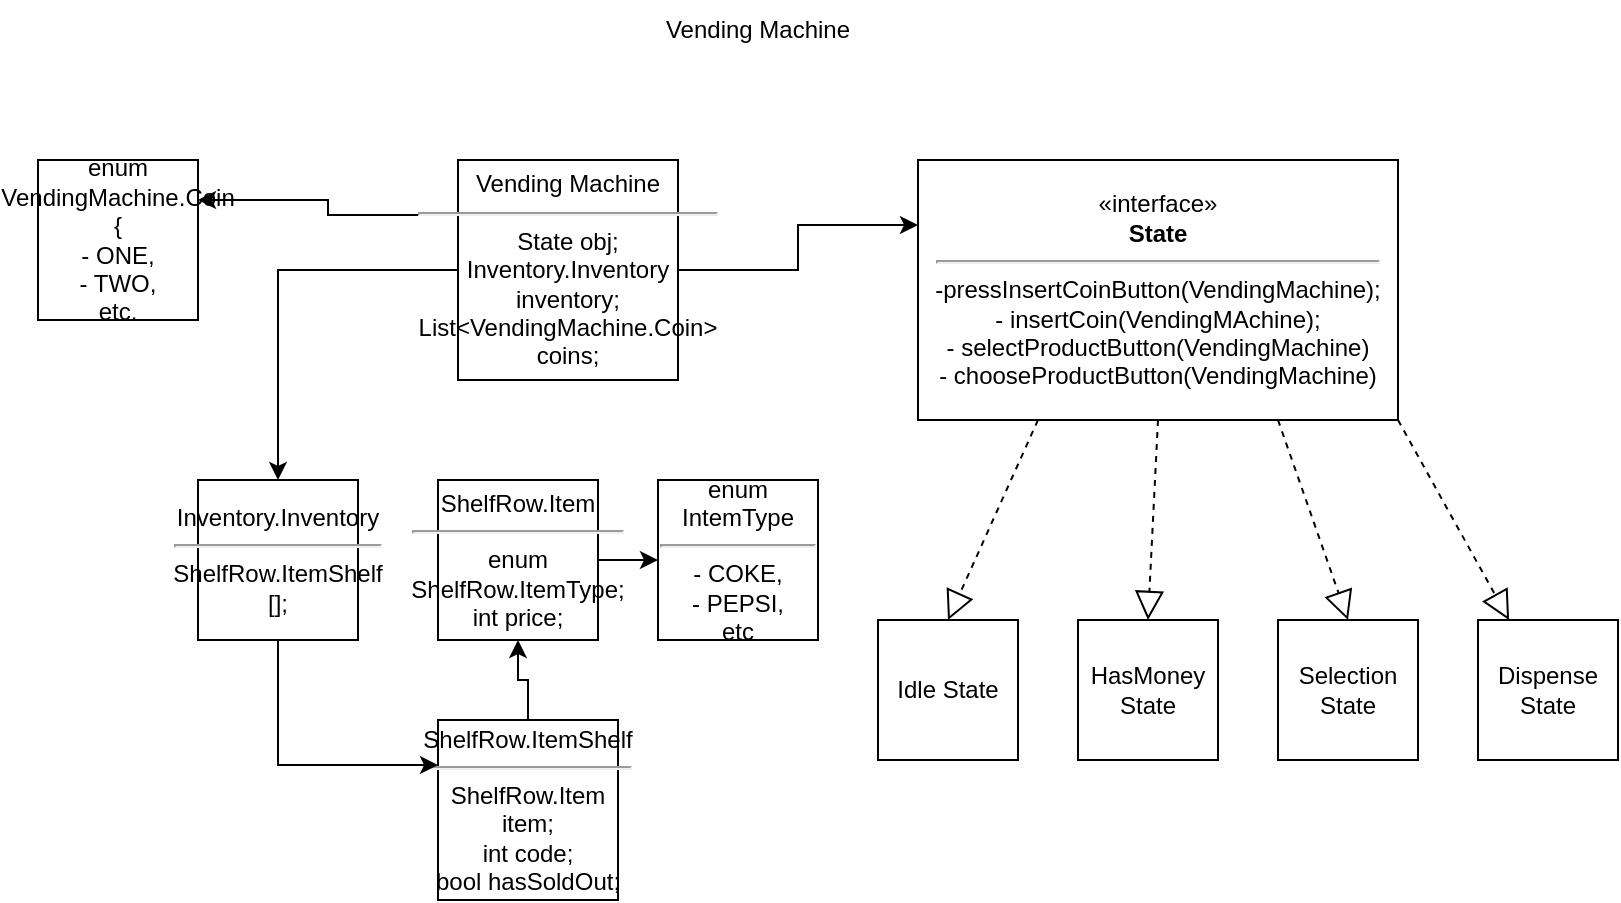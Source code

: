 <mxfile version="24.7.5">
  <diagram id="C5RBs43oDa-KdzZeNtuy" name="Page-1">
    <mxGraphModel dx="1877" dy="621" grid="1" gridSize="10" guides="1" tooltips="1" connect="1" arrows="1" fold="1" page="1" pageScale="1" pageWidth="827" pageHeight="1169" math="0" shadow="0">
      <root>
        <mxCell id="WIyWlLk6GJQsqaUBKTNV-0" />
        <mxCell id="WIyWlLk6GJQsqaUBKTNV-1" parent="WIyWlLk6GJQsqaUBKTNV-0" />
        <mxCell id="GVwdnQRBwJA8LW9Tv3zb-11" style="edgeStyle=orthogonalEdgeStyle;rounded=0;orthogonalLoop=1;jettySize=auto;html=1;exitX=1;exitY=0.5;exitDx=0;exitDy=0;entryX=0;entryY=0.25;entryDx=0;entryDy=0;" edge="1" parent="WIyWlLk6GJQsqaUBKTNV-1" source="GVwdnQRBwJA8LW9Tv3zb-0" target="GVwdnQRBwJA8LW9Tv3zb-1">
          <mxGeometry relative="1" as="geometry" />
        </mxCell>
        <mxCell id="GVwdnQRBwJA8LW9Tv3zb-19" style="edgeStyle=orthogonalEdgeStyle;rounded=0;orthogonalLoop=1;jettySize=auto;html=1;exitX=0;exitY=0.5;exitDx=0;exitDy=0;entryX=0.5;entryY=0;entryDx=0;entryDy=0;" edge="1" parent="WIyWlLk6GJQsqaUBKTNV-1" source="GVwdnQRBwJA8LW9Tv3zb-0" target="GVwdnQRBwJA8LW9Tv3zb-17">
          <mxGeometry relative="1" as="geometry" />
        </mxCell>
        <mxCell id="GVwdnQRBwJA8LW9Tv3zb-21" style="edgeStyle=orthogonalEdgeStyle;rounded=0;orthogonalLoop=1;jettySize=auto;html=1;exitX=0;exitY=0.25;exitDx=0;exitDy=0;entryX=1;entryY=0.25;entryDx=0;entryDy=0;" edge="1" parent="WIyWlLk6GJQsqaUBKTNV-1" source="GVwdnQRBwJA8LW9Tv3zb-0" target="GVwdnQRBwJA8LW9Tv3zb-20">
          <mxGeometry relative="1" as="geometry" />
        </mxCell>
        <mxCell id="GVwdnQRBwJA8LW9Tv3zb-0" value="Vending Machine&lt;hr&gt;State obj;&lt;div&gt;Inventory.Inventory inventory;&lt;/div&gt;&lt;div&gt;List&amp;lt;VendingMachine.Coin&amp;gt; coins;&lt;/div&gt;" style="whiteSpace=wrap;html=1;aspect=fixed;" vertex="1" parent="WIyWlLk6GJQsqaUBKTNV-1">
          <mxGeometry x="50" y="80" width="110" height="110" as="geometry" />
        </mxCell>
        <mxCell id="GVwdnQRBwJA8LW9Tv3zb-1" value="«interface»&lt;br&gt;&lt;b&gt;State&lt;/b&gt;&lt;hr&gt;-pressInsertCoinButton(VendingMachine);&lt;div&gt;- insertCoin(VendingMAchine);&lt;/div&gt;&lt;div&gt;- selectProductButton(VendingMachine)&lt;/div&gt;&lt;div&gt;- chooseProductButton(VendingMachine)&lt;/div&gt;" style="html=1;whiteSpace=wrap;" vertex="1" parent="WIyWlLk6GJQsqaUBKTNV-1">
          <mxGeometry x="280" y="80" width="240" height="130" as="geometry" />
        </mxCell>
        <mxCell id="GVwdnQRBwJA8LW9Tv3zb-2" value="Idle State" style="whiteSpace=wrap;html=1;aspect=fixed;" vertex="1" parent="WIyWlLk6GJQsqaUBKTNV-1">
          <mxGeometry x="260" y="310" width="70" height="70" as="geometry" />
        </mxCell>
        <mxCell id="GVwdnQRBwJA8LW9Tv3zb-3" value="HasMoney State" style="whiteSpace=wrap;html=1;aspect=fixed;" vertex="1" parent="WIyWlLk6GJQsqaUBKTNV-1">
          <mxGeometry x="360" y="310" width="70" height="70" as="geometry" />
        </mxCell>
        <mxCell id="GVwdnQRBwJA8LW9Tv3zb-5" value="Selection State&lt;span style=&quot;color: rgba(0, 0, 0, 0); font-family: monospace; font-size: 0px; text-align: start; text-wrap: nowrap;&quot;&gt;%3CmxGraphModel%3E%3Croot%3E%3CmxCell%20id%3D%220%22%2F%3E%3CmxCell%20id%3D%221%22%20parent%3D%220%22%2F%3E%3CmxCell%20id%3D%222%22%20value%3D%22HasMoney%20State%22%20style%3D%22whiteSpace%3Dwrap%3Bhtml%3D1%3Baspect%3Dfixed%3B%22%20vertex%3D%221%22%20parent%3D%221%22%3E%3CmxGeometry%20x%3D%22360%22%20y%3D%22310%22%20width%3D%2270%22%20height%3D%2270%22%20as%3D%22geometry%22%2F%3E%3C%2FmxCell%3E%3C%2Froot%3E%3C%2FmxGraphModel%3E&lt;/span&gt;" style="whiteSpace=wrap;html=1;aspect=fixed;" vertex="1" parent="WIyWlLk6GJQsqaUBKTNV-1">
          <mxGeometry x="460" y="310" width="70" height="70" as="geometry" />
        </mxCell>
        <mxCell id="GVwdnQRBwJA8LW9Tv3zb-6" value="Dispense State" style="whiteSpace=wrap;html=1;aspect=fixed;" vertex="1" parent="WIyWlLk6GJQsqaUBKTNV-1">
          <mxGeometry x="560" y="310" width="70" height="70" as="geometry" />
        </mxCell>
        <mxCell id="GVwdnQRBwJA8LW9Tv3zb-7" value="" style="endArrow=block;dashed=1;endFill=0;endSize=12;html=1;rounded=0;exitX=0.25;exitY=1;exitDx=0;exitDy=0;entryX=0.5;entryY=0;entryDx=0;entryDy=0;" edge="1" parent="WIyWlLk6GJQsqaUBKTNV-1" source="GVwdnQRBwJA8LW9Tv3zb-1" target="GVwdnQRBwJA8LW9Tv3zb-2">
          <mxGeometry width="160" relative="1" as="geometry">
            <mxPoint x="330" y="320" as="sourcePoint" />
            <mxPoint x="490" y="320" as="targetPoint" />
          </mxGeometry>
        </mxCell>
        <mxCell id="GVwdnQRBwJA8LW9Tv3zb-8" value="" style="endArrow=block;dashed=1;endFill=0;endSize=12;html=1;rounded=0;exitX=0.5;exitY=1;exitDx=0;exitDy=0;entryX=0.5;entryY=0;entryDx=0;entryDy=0;" edge="1" parent="WIyWlLk6GJQsqaUBKTNV-1" source="GVwdnQRBwJA8LW9Tv3zb-1" target="GVwdnQRBwJA8LW9Tv3zb-3">
          <mxGeometry width="160" relative="1" as="geometry">
            <mxPoint x="350" y="220" as="sourcePoint" />
            <mxPoint x="305" y="320" as="targetPoint" />
          </mxGeometry>
        </mxCell>
        <mxCell id="GVwdnQRBwJA8LW9Tv3zb-9" value="" style="endArrow=block;dashed=1;endFill=0;endSize=12;html=1;rounded=0;exitX=0.75;exitY=1;exitDx=0;exitDy=0;entryX=0.5;entryY=0;entryDx=0;entryDy=0;" edge="1" parent="WIyWlLk6GJQsqaUBKTNV-1" source="GVwdnQRBwJA8LW9Tv3zb-1" target="GVwdnQRBwJA8LW9Tv3zb-5">
          <mxGeometry width="160" relative="1" as="geometry">
            <mxPoint x="410" y="220" as="sourcePoint" />
            <mxPoint x="405" y="320" as="targetPoint" />
          </mxGeometry>
        </mxCell>
        <mxCell id="GVwdnQRBwJA8LW9Tv3zb-10" value="" style="endArrow=block;dashed=1;endFill=0;endSize=12;html=1;rounded=0;exitX=1;exitY=1;exitDx=0;exitDy=0;" edge="1" parent="WIyWlLk6GJQsqaUBKTNV-1" source="GVwdnQRBwJA8LW9Tv3zb-1" target="GVwdnQRBwJA8LW9Tv3zb-6">
          <mxGeometry width="160" relative="1" as="geometry">
            <mxPoint x="470" y="220" as="sourcePoint" />
            <mxPoint x="505" y="320" as="targetPoint" />
          </mxGeometry>
        </mxCell>
        <mxCell id="GVwdnQRBwJA8LW9Tv3zb-14" style="edgeStyle=orthogonalEdgeStyle;rounded=0;orthogonalLoop=1;jettySize=auto;html=1;exitX=1;exitY=0.5;exitDx=0;exitDy=0;entryX=0;entryY=0.5;entryDx=0;entryDy=0;" edge="1" parent="WIyWlLk6GJQsqaUBKTNV-1" source="GVwdnQRBwJA8LW9Tv3zb-12" target="GVwdnQRBwJA8LW9Tv3zb-13">
          <mxGeometry relative="1" as="geometry" />
        </mxCell>
        <mxCell id="GVwdnQRBwJA8LW9Tv3zb-12" value="ShelfRow.Item&lt;hr&gt;enum ShelfRow.ItemType;&lt;div&gt;int price;&lt;/div&gt;" style="whiteSpace=wrap;html=1;aspect=fixed;" vertex="1" parent="WIyWlLk6GJQsqaUBKTNV-1">
          <mxGeometry x="40" y="240" width="80" height="80" as="geometry" />
        </mxCell>
        <mxCell id="GVwdnQRBwJA8LW9Tv3zb-13" value="enum IntemType&lt;hr&gt;- COKE,&lt;div&gt;- PEPSI,&lt;/div&gt;&lt;div&gt;etc&lt;/div&gt;" style="whiteSpace=wrap;html=1;aspect=fixed;" vertex="1" parent="WIyWlLk6GJQsqaUBKTNV-1">
          <mxGeometry x="150" y="240" width="80" height="80" as="geometry" />
        </mxCell>
        <mxCell id="GVwdnQRBwJA8LW9Tv3zb-16" style="edgeStyle=orthogonalEdgeStyle;rounded=0;orthogonalLoop=1;jettySize=auto;html=1;exitX=0.5;exitY=0;exitDx=0;exitDy=0;entryX=0.5;entryY=1;entryDx=0;entryDy=0;" edge="1" parent="WIyWlLk6GJQsqaUBKTNV-1" source="GVwdnQRBwJA8LW9Tv3zb-15" target="GVwdnQRBwJA8LW9Tv3zb-12">
          <mxGeometry relative="1" as="geometry" />
        </mxCell>
        <mxCell id="GVwdnQRBwJA8LW9Tv3zb-15" value="ShelfRow.ItemShelf&lt;hr&gt;ShelfRow.Item item;&lt;div&gt;int code;&lt;/div&gt;&lt;div&gt;bool hasSoldOut;&lt;/div&gt;" style="whiteSpace=wrap;html=1;aspect=fixed;" vertex="1" parent="WIyWlLk6GJQsqaUBKTNV-1">
          <mxGeometry x="40" y="360" width="90" height="90" as="geometry" />
        </mxCell>
        <mxCell id="GVwdnQRBwJA8LW9Tv3zb-18" style="edgeStyle=orthogonalEdgeStyle;rounded=0;orthogonalLoop=1;jettySize=auto;html=1;exitX=0.5;exitY=1;exitDx=0;exitDy=0;entryX=0;entryY=0.25;entryDx=0;entryDy=0;" edge="1" parent="WIyWlLk6GJQsqaUBKTNV-1" source="GVwdnQRBwJA8LW9Tv3zb-17" target="GVwdnQRBwJA8LW9Tv3zb-15">
          <mxGeometry relative="1" as="geometry" />
        </mxCell>
        <mxCell id="GVwdnQRBwJA8LW9Tv3zb-17" value="Inventory.Inventory&lt;hr&gt;ShelfRow.ItemShelf [];" style="whiteSpace=wrap;html=1;aspect=fixed;" vertex="1" parent="WIyWlLk6GJQsqaUBKTNV-1">
          <mxGeometry x="-80" y="240" width="80" height="80" as="geometry" />
        </mxCell>
        <mxCell id="GVwdnQRBwJA8LW9Tv3zb-20" value="enum VendingMachine.Coin {&lt;div&gt;- ONE,&lt;/div&gt;&lt;div&gt;- TWO,&lt;/div&gt;&lt;div&gt;etc.&lt;/div&gt;" style="whiteSpace=wrap;html=1;aspect=fixed;" vertex="1" parent="WIyWlLk6GJQsqaUBKTNV-1">
          <mxGeometry x="-160" y="80" width="80" height="80" as="geometry" />
        </mxCell>
        <mxCell id="GVwdnQRBwJA8LW9Tv3zb-22" value="Vending Machine" style="text;html=1;align=center;verticalAlign=middle;whiteSpace=wrap;rounded=0;" vertex="1" parent="WIyWlLk6GJQsqaUBKTNV-1">
          <mxGeometry x="130" width="140" height="30" as="geometry" />
        </mxCell>
      </root>
    </mxGraphModel>
  </diagram>
</mxfile>
